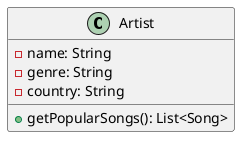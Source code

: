 @startuml
class Artist {
  - name: String
  - genre: String
  - country: String
  + getPopularSongs(): List<Song>
}
@enduml